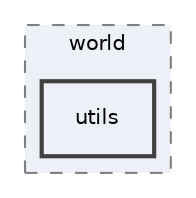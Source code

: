 digraph "utils"
{
 // INTERACTIVE_SVG=YES
 // LATEX_PDF_SIZE
  edge [fontname="Helvetica",fontsize="10",labelfontname="Helvetica",labelfontsize="10"];
  node [fontname="Helvetica",fontsize="10",shape=record];
  compound=true
  subgraph clusterdir_6826d79532171ff2338799cfd298b875 {
    graph [ bgcolor="#edf0f7", pencolor="grey50", style="filled,dashed,", label="world", fontname="Helvetica", fontsize="10", URL="dir_6826d79532171ff2338799cfd298b875.html"]
  dir_27b0455f083bfd6187e3df163344aaf8 [shape=box, label="utils", style="filled,bold,", fillcolor="#edf0f7", color="grey25", URL="dir_27b0455f083bfd6187e3df163344aaf8.html"];
  }
}
